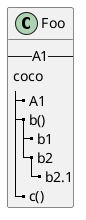 {
  "sha1": "n0hed1be0y7ngcwmzx2xta3m4wj0y62",
  "insertion": {
    "when": "2024-06-04T17:28:38.068Z",
    "url": "https://forum.plantuml.net/16042/creole-trees-do-not-respect-indent-levels-in-a-class-diagram",
    "user": "plantuml@gmail.com"
  }
}
@startuml
class Foo {
-- A1 --
coco
|_ A1
|_ b()
  |_ b1
  |_ b2
    |_ b2.1
|_ c()
}
@enduml
